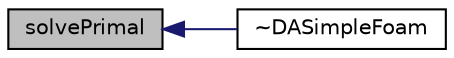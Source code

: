 digraph "solvePrimal"
{
  bgcolor="transparent";
  edge [fontname="Helvetica",fontsize="10",labelfontname="Helvetica",labelfontsize="10"];
  node [fontname="Helvetica",fontsize="10",shape=record];
  rankdir="LR";
  Node62 [label="solvePrimal",height=0.2,width=0.4,color="black", fillcolor="grey75", style="filled", fontcolor="black"];
  Node62 -> Node63 [dir="back",color="midnightblue",fontsize="10",style="solid",fontname="Helvetica"];
  Node63 [label="~DASimpleFoam",height=0.2,width=0.4,color="black",URL="$classFoam_1_1DASimpleFoam.html#a1a0ae06aafd67db1459100d439de6e9f"];
}
